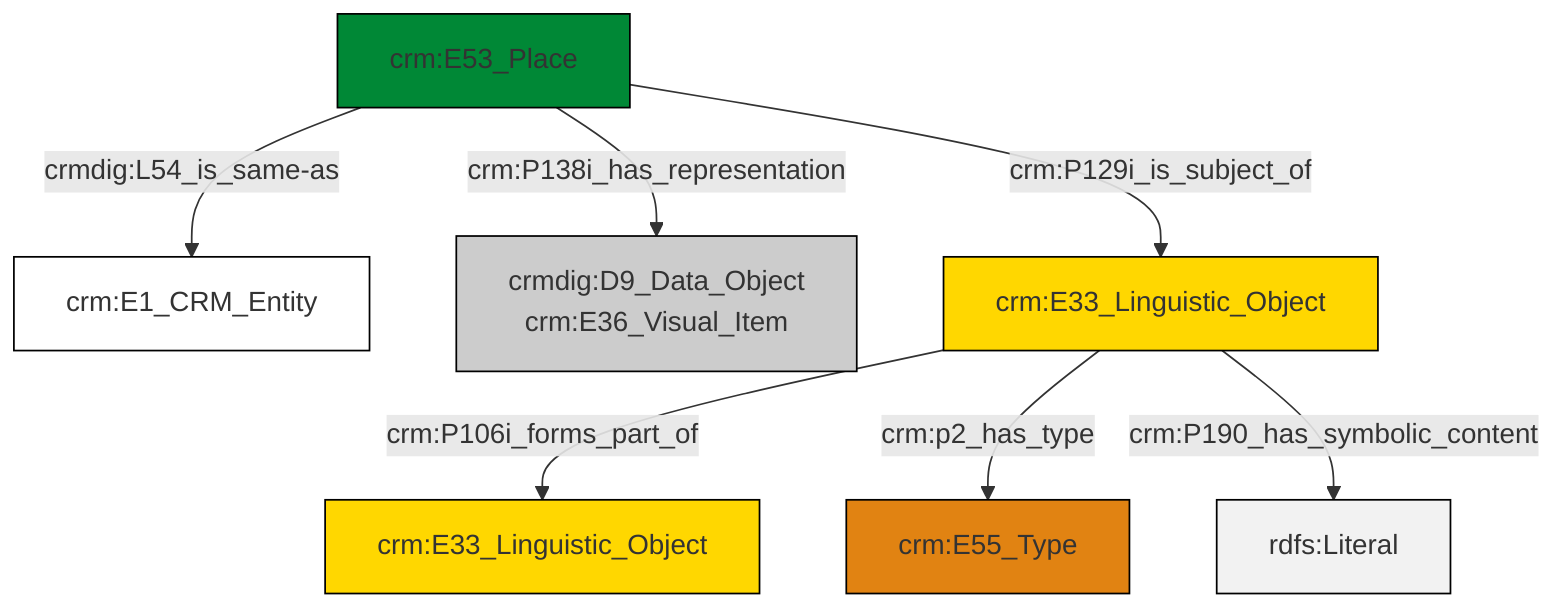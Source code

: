 graph TD
classDef Literal fill:#f2f2f2,stroke:#000000;
classDef CRM_Entity fill:#FFFFFF,stroke:#000000;
classDef Temporal_Entity fill:#00C9E6, stroke:#000000;
classDef Type fill:#E18312, stroke:#000000;
classDef Time-Span fill:#2C9C91, stroke:#000000;
classDef Appellation fill:#FFEB7F, stroke:#000000;
classDef Place fill:#008836, stroke:#000000;
classDef Persistent_Item fill:#B266B2, stroke:#000000;
classDef Conceptual_Object fill:#FFD700, stroke:#000000;
classDef Physical_Thing fill:#D2B48C, stroke:#000000;
classDef Actor fill:#f58aad, stroke:#000000;
classDef PC_Classes fill:#4ce600, stroke:#000000;
classDef Multi fill:#cccccc,stroke:#000000;

0["crm:E53_Place"]:::Place -->|crmdig:L54_is_same-as| 1["crm:E1_CRM_Entity"]:::CRM_Entity
8["crm:E33_Linguistic_Object"]:::Conceptual_Object -->|crm:P106i_forms_part_of| 9["crm:E33_Linguistic_Object"]:::Conceptual_Object
8["crm:E33_Linguistic_Object"]:::Conceptual_Object -->|crm:p2_has_type| 2["crm:E55_Type"]:::Type
0["crm:E53_Place"]:::Place -->|crm:P138i_has_representation| 5["crmdig:D9_Data_Object<br>crm:E36_Visual_Item"]:::Multi
0["crm:E53_Place"]:::Place -->|crm:P129i_is_subject_of| 8["crm:E33_Linguistic_Object"]:::Conceptual_Object
8["crm:E33_Linguistic_Object"]:::Conceptual_Object -->|crm:P190_has_symbolic_content| 14[rdfs:Literal]:::Literal